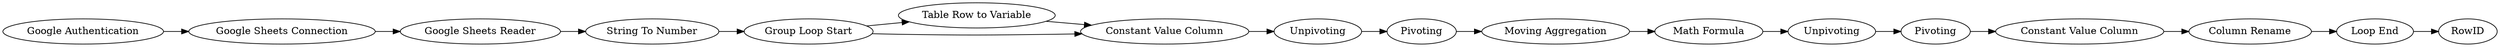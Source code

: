 digraph {
	279 [label="Google Authentication"]
	282 [label="Google Sheets Reader"]
	285 [label="Google Sheets Connection"]
	288 [label="String To Number"]
	298 [label=RowID]
	299 [label="Table Row to Variable"]
	300 [label="Group Loop Start"]
	302 [label=Unpivoting]
	303 [label=Pivoting]
	305 [label="Moving Aggregation"]
	306 [label="Math Formula"]
	307 [label=Unpivoting]
	308 [label=Pivoting]
	309 [label="Constant Value Column"]
	310 [label="Column Rename"]
	311 [label="Loop End"]
	312 [label="Constant Value Column"]
	279 -> 285
	282 -> 288
	285 -> 282
	288 -> 300
	299 -> 312
	300 -> 299
	300 -> 312
	302 -> 303
	303 -> 305
	305 -> 306
	306 -> 307
	307 -> 308
	308 -> 309
	309 -> 310
	310 -> 311
	311 -> 298
	312 -> 302
	rankdir=LR
}
